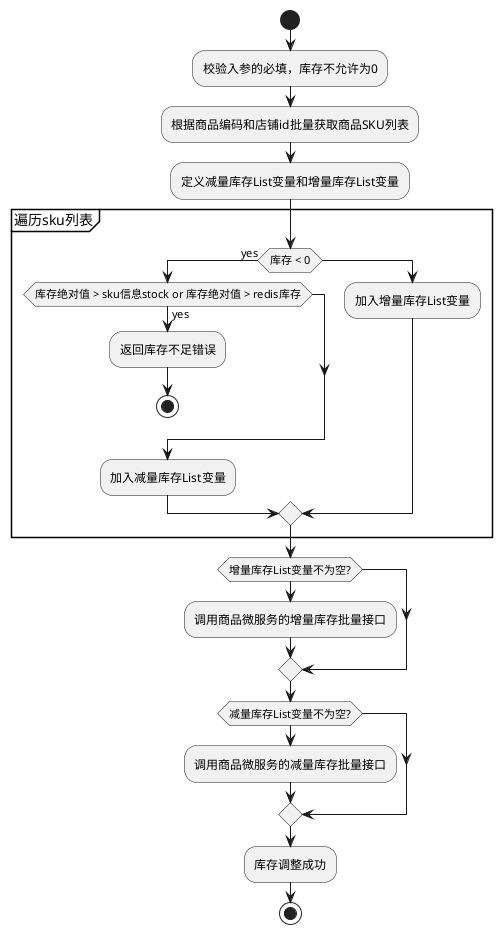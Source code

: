 @startuml
start
:校验入参的必填，库存不允许为0;
:根据商品编码和店铺id批量获取商品SKU列表;
:定义减量库存List变量和增量库存List变量;
partition 遍历sku列表 {
    if(库存 < 0) then (yes)
        if(库存绝对值 > sku信息stock or 库存绝对值 > redis库存) then (yes)
            :返回库存不足错误;
            stop;
        endif;
        :加入减量库存List变量;
    else
        :加入增量库存List变量;
    endif;
}
if(增量库存List变量不为空?)
:调用商品微服务的增量库存批量接口;
endif;
if(减量库存List变量不为空?)
:调用商品微服务的减量库存批量接口;
endif;
:库存调整成功;
stop;
@enduml